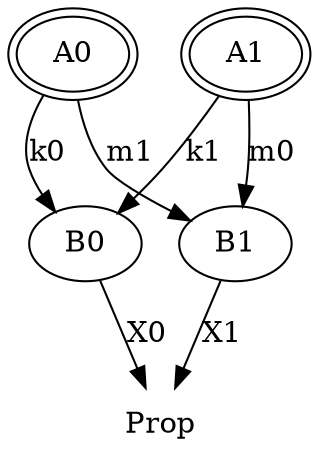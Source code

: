 digraph comm {
  node [peripheries = 2]

  T2 [label = "A0"]
  T3 [label = "A1"]

  node [peripheries = 1]

  T0 [label = "B0"]
  T1 [label = "B1"]

  node [peripheries = 0]

  T0 -> Prop [label = "X0"]
  T1 -> Prop [label = "X1"]
  T2 -> T0 [label = "k0"]
  T2 -> T1 [label = "m1"]
  T3 -> T0 [label = "k1"]
  T3 -> T1 [label = "m0"]
}
